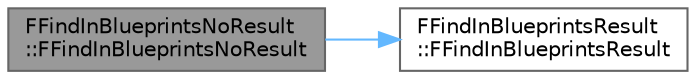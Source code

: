 digraph "FFindInBlueprintsNoResult::FFindInBlueprintsNoResult"
{
 // INTERACTIVE_SVG=YES
 // LATEX_PDF_SIZE
  bgcolor="transparent";
  edge [fontname=Helvetica,fontsize=10,labelfontname=Helvetica,labelfontsize=10];
  node [fontname=Helvetica,fontsize=10,shape=box,height=0.2,width=0.4];
  rankdir="LR";
  Node1 [id="Node000001",label="FFindInBlueprintsNoResult\l::FFindInBlueprintsNoResult",height=0.2,width=0.4,color="gray40", fillcolor="grey60", style="filled", fontcolor="black",tooltip=" "];
  Node1 -> Node2 [id="edge1_Node000001_Node000002",color="steelblue1",style="solid",tooltip=" "];
  Node2 [id="Node000002",label="FFindInBlueprintsResult\l::FFindInBlueprintsResult",height=0.2,width=0.4,color="grey40", fillcolor="white", style="filled",URL="$da/da8/classFFindInBlueprintsResult.html#a52b4bc4ba3804205f3df0908f4751afb",tooltip=" "];
}
